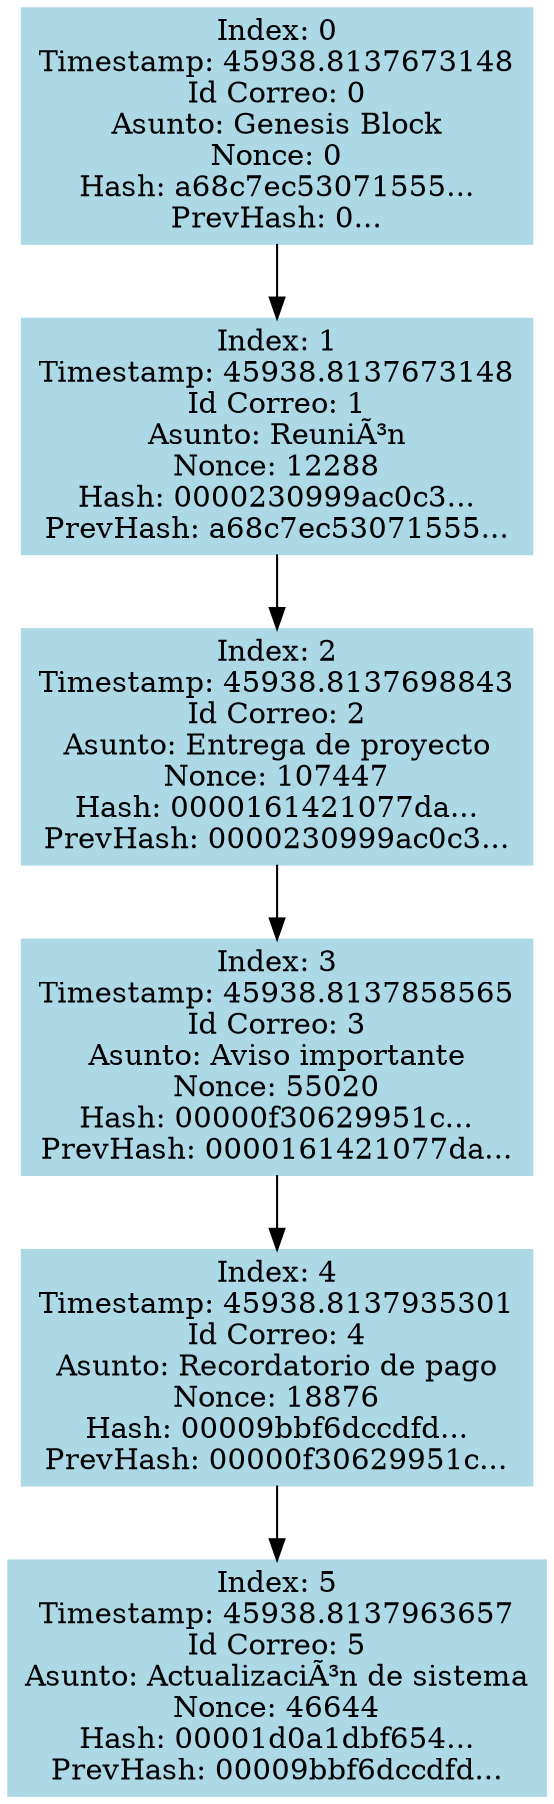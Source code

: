 
digraph Blockchain {
  node [shape=box, style=filled, color=lightblue];
  Block0 [label="Index: 0\nTimestamp: 45938.8137673148\nId Correo: 0\nAsunto: Genesis Block\nNonce: 0\nHash: a68c7ec53071555...\nPrevHash: 0..."];
  Block1 [label="Index: 1\nTimestamp: 45938.8137673148\nId Correo: 1\nAsunto: ReuniÃ³n\nNonce: 12288\nHash: 0000230999ac0c3...\nPrevHash: a68c7ec53071555..."];
  Block2 [label="Index: 2\nTimestamp: 45938.8137698843\nId Correo: 2\nAsunto: Entrega de proyecto\nNonce: 107447\nHash: 0000161421077da...\nPrevHash: 0000230999ac0c3..."];
  Block3 [label="Index: 3\nTimestamp: 45938.8137858565\nId Correo: 3\nAsunto: Aviso importante\nNonce: 55020\nHash: 00000f30629951c...\nPrevHash: 0000161421077da..."];
  Block4 [label="Index: 4\nTimestamp: 45938.8137935301\nId Correo: 4\nAsunto: Recordatorio de pago\nNonce: 18876\nHash: 00009bbf6dccdfd...\nPrevHash: 00000f30629951c..."];
  Block5 [label="Index: 5\nTimestamp: 45938.8137963657\nId Correo: 5\nAsunto: ActualizaciÃ³n de sistema\nNonce: 46644\nHash: 00001d0a1dbf654...\nPrevHash: 00009bbf6dccdfd..."];
  Block0 -> Block1;
  Block1 -> Block2;
  Block2 -> Block3;
  Block3 -> Block4;
  Block4 -> Block5;
}
